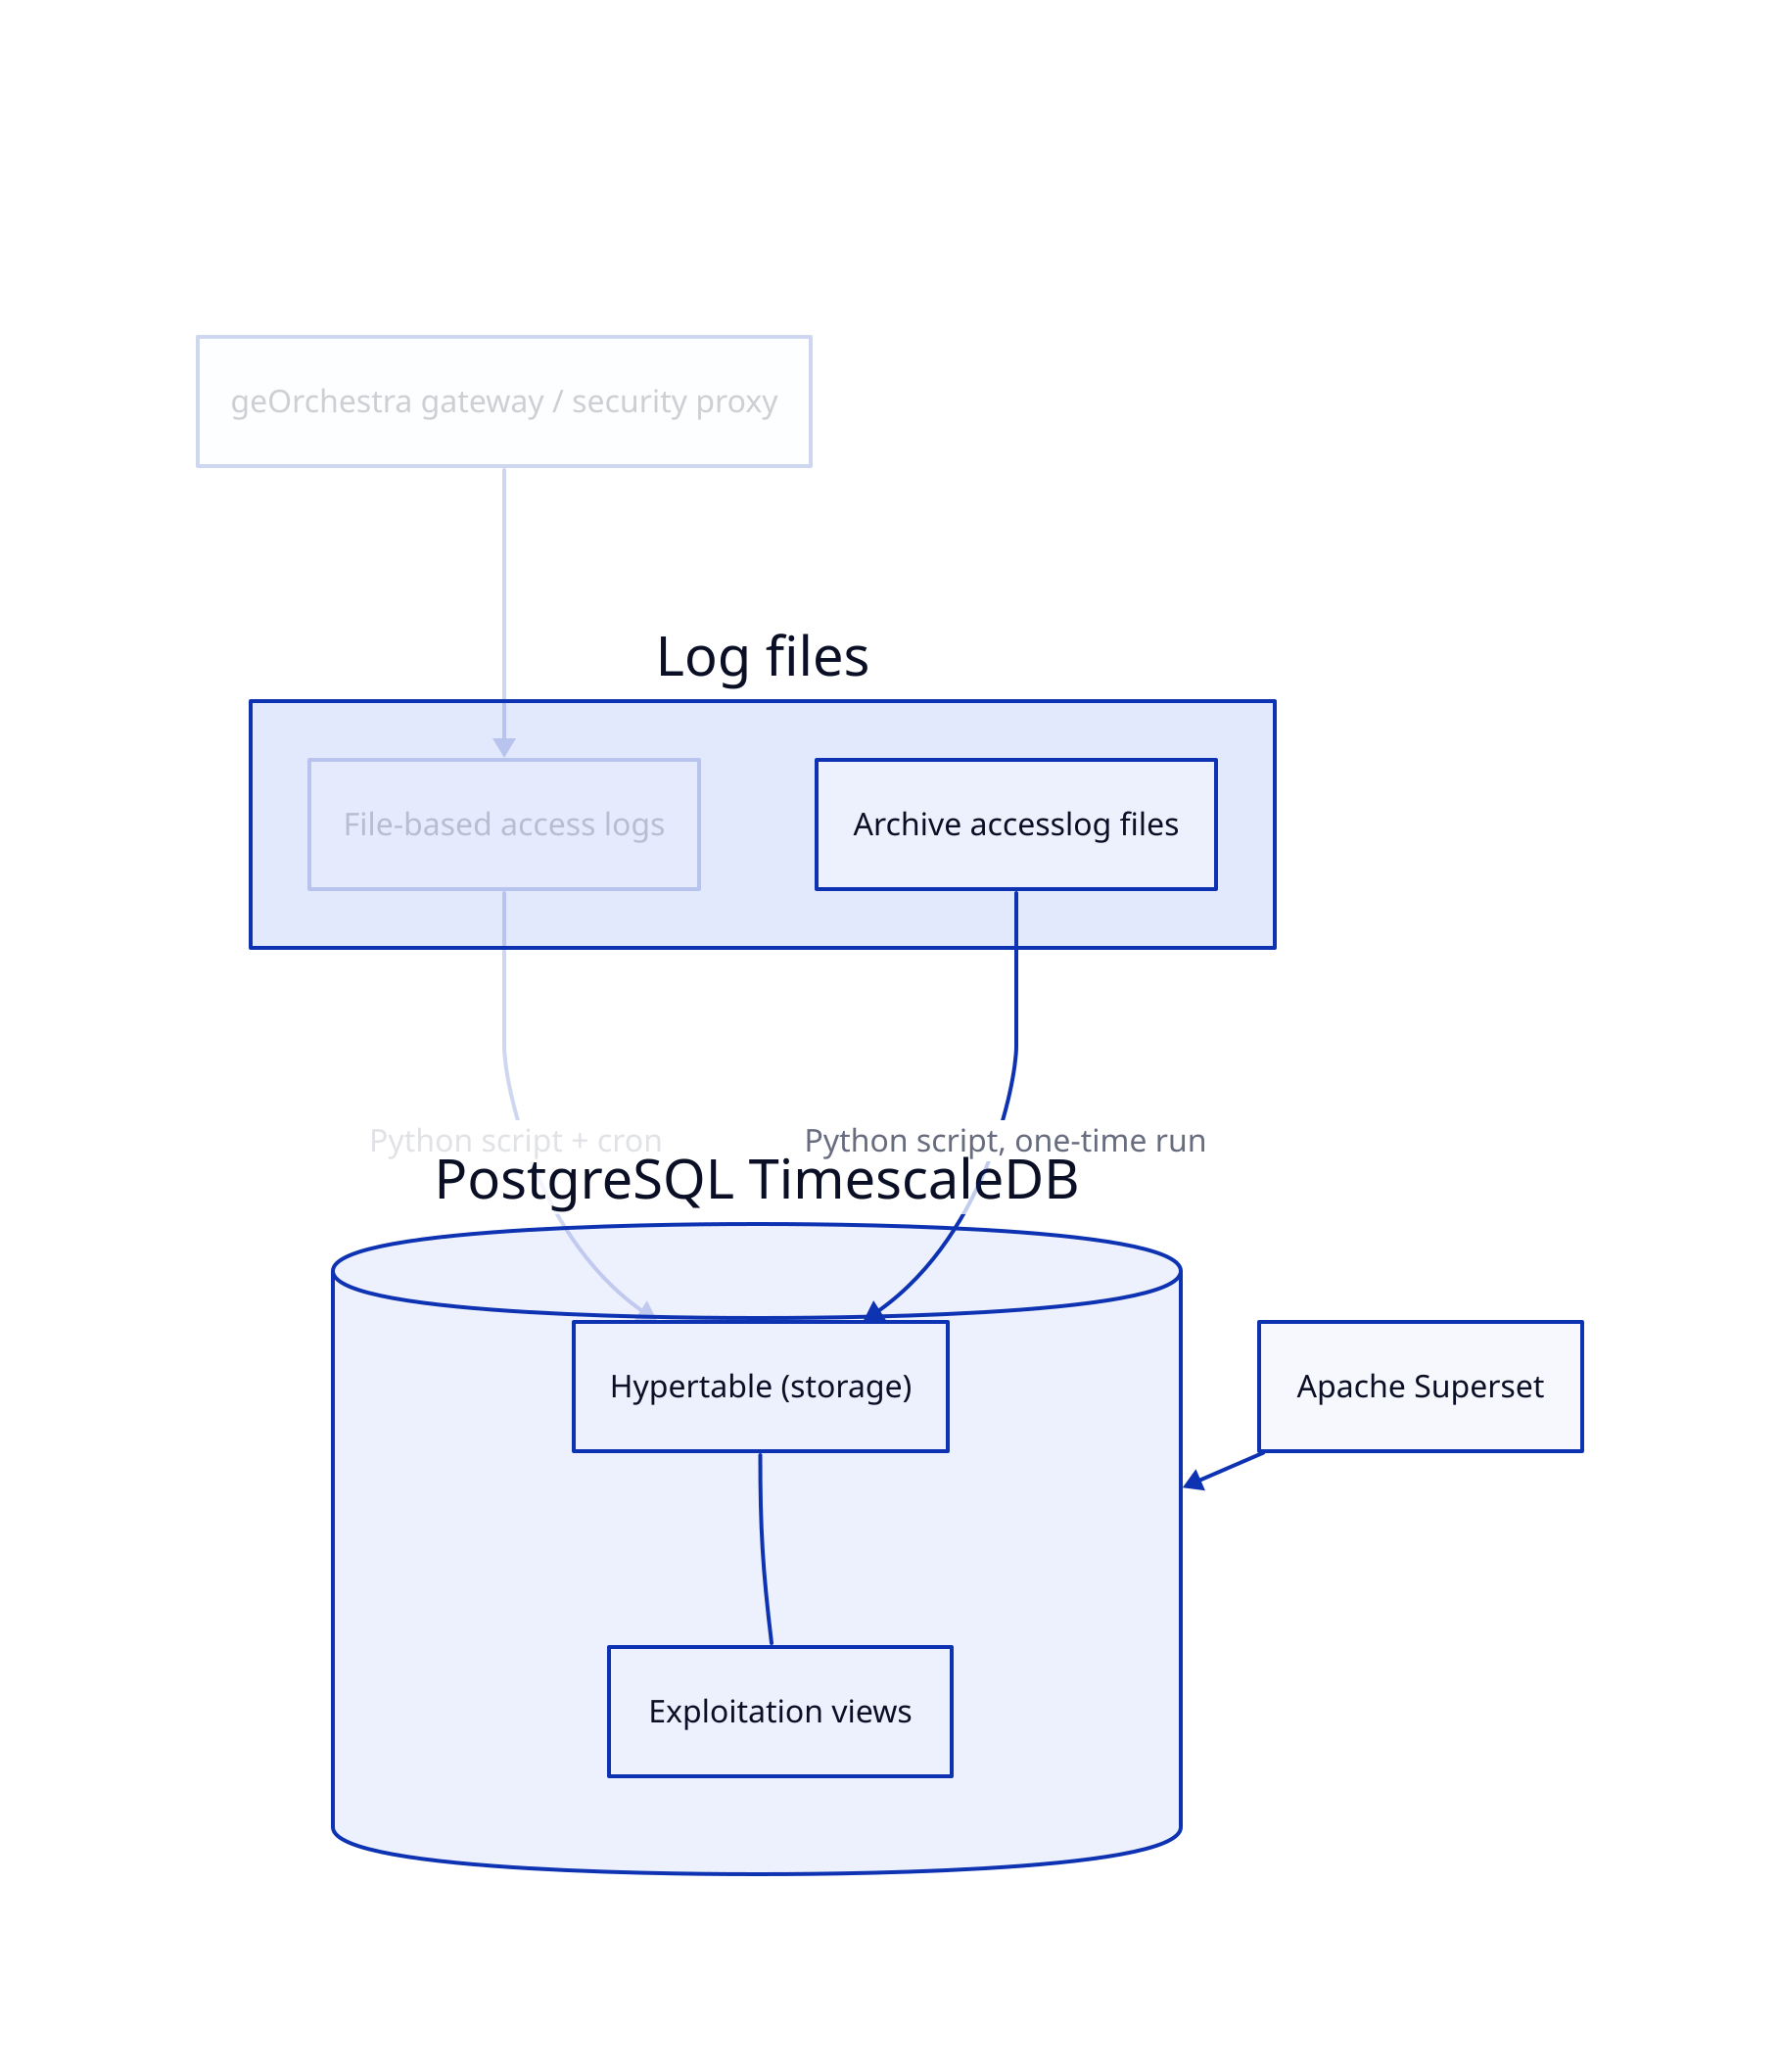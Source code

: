 direction: down

title: |md
  # Manual workflow
| {near: top-center}



proxy:  geOrchestra  gateway / security proxy
proxy.style.opacity: 0.2

logfiles: Log files {
  accesslogs: File-based access logs
  accesslogs.style.opacity: 0.2
  logarchive: Archive accesslog files
}


tsdb: PostgreSQL TimescaleDB {
  shape: cylinder

  hyper: Hypertable (storage)
  views: Exploitation views

  hyper -- views
}

superset: Apache Superset

proxy -> logfiles.accesslogs {
  style: {
    opacity: 0.2
  }
}
logfiles.accesslogs -> tsdb.hyper: Python script + cron {
  style: {
    opacity: 0.2
  }
}
logfiles.logarchive -> tsdb.hyper: Python script, one-time run
tsdb <- superset
